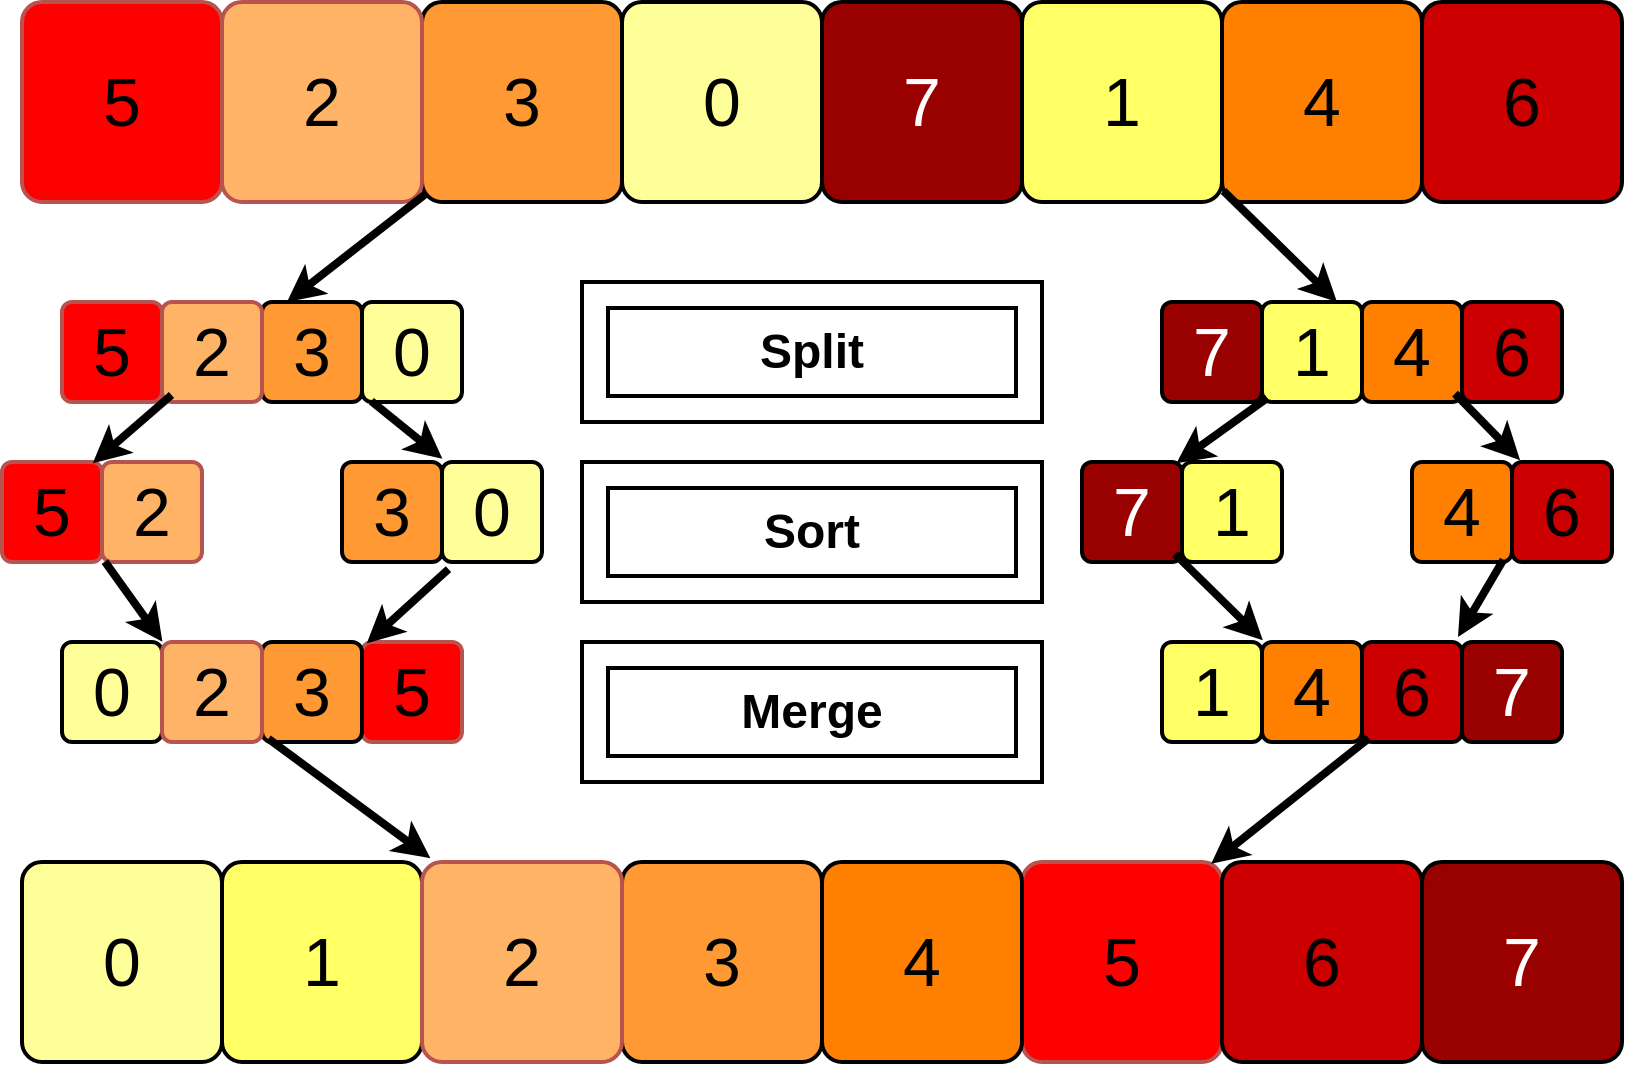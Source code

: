 <mxfile version="12.0.0" pages="1"><diagram id="8fTWfYrRBzbbq541lGvA" name="Page-1"><mxGraphModel grid="1" dx="955" dy="514" gridSize="10" guides="1" tooltips="1" connect="1" arrows="1" fold="1" page="1" pageScale="1" pageWidth="827" pageHeight="1169" math="0" shadow="0"><root><mxCell id="0"/><mxCell id="1" parent="0"/><mxCell id="8YFrUqNHryftR00nZT_e-1" value="&lt;font style=&quot;font-size: 34px&quot;&gt;5&lt;/font&gt;" parent="1" vertex="1" style="strokeWidth=2;rounded=1;arcSize=10;whiteSpace=wrap;html=1;align=center;fontSize=14;fillColor=#FF0000;strokeColor=#b85450;"><mxGeometry as="geometry" y="20" x="20" height="100" width="100"/></mxCell><mxCell id="8YFrUqNHryftR00nZT_e-2" value="&lt;font color=&quot;#ffffff&quot; style=&quot;font-size: 34px&quot;&gt;7&lt;/font&gt;" parent="1" vertex="1" style="strokeWidth=2;rounded=1;arcSize=10;whiteSpace=wrap;html=1;align=center;fontSize=14;fillColor=#990000;strokeColor=#000000;"><mxGeometry as="geometry" y="20" x="420" height="100" width="100"/></mxCell><mxCell id="8YFrUqNHryftR00nZT_e-4" value="&lt;font style=&quot;font-size: 34px&quot;&gt;3&lt;/font&gt;" parent="1" vertex="1" style="strokeWidth=2;rounded=1;arcSize=10;whiteSpace=wrap;html=1;align=center;fontSize=14;fillColor=#FF9933;"><mxGeometry as="geometry" y="20" x="220" height="100" width="100"/></mxCell><mxCell id="8YFrUqNHryftR00nZT_e-5" value="&lt;font style=&quot;font-size: 34px&quot;&gt;0&lt;/font&gt;" parent="1" vertex="1" style="strokeWidth=2;rounded=1;arcSize=10;whiteSpace=wrap;html=1;align=center;fontSize=14;fillColor=#FFFF99;"><mxGeometry as="geometry" y="20" x="320" height="100" width="100"/></mxCell><mxCell id="8YFrUqNHryftR00nZT_e-6" value="&lt;font style=&quot;font-size: 34px&quot;&gt;1&lt;/font&gt;" parent="1" vertex="1" style="strokeWidth=2;rounded=1;arcSize=10;whiteSpace=wrap;html=1;align=center;fontSize=14;fillColor=#FFFF66;"><mxGeometry as="geometry" y="20" x="520" height="100" width="100"/></mxCell><mxCell id="8YFrUqNHryftR00nZT_e-7" value="&lt;font style=&quot;font-size: 34px&quot;&gt;2&lt;/font&gt;" parent="1" vertex="1" style="strokeWidth=2;rounded=1;arcSize=10;whiteSpace=wrap;html=1;align=center;fontSize=14;fillColor=#FFB366;strokeColor=#b85450;"><mxGeometry as="geometry" y="20" x="120" height="100" width="100"/></mxCell><mxCell id="8YFrUqNHryftR00nZT_e-8" value="&lt;font style=&quot;font-size: 34px&quot;&gt;4&lt;/font&gt;" parent="1" vertex="1" style="strokeWidth=2;rounded=1;arcSize=10;whiteSpace=wrap;html=1;align=center;fontSize=14;fillColor=#FF8000;"><mxGeometry as="geometry" y="20" x="620" height="100" width="100"/></mxCell><mxCell id="8YFrUqNHryftR00nZT_e-9" value="&lt;font style=&quot;font-size: 34px&quot;&gt;6&lt;/font&gt;" parent="1" vertex="1" style="strokeWidth=2;rounded=1;arcSize=10;whiteSpace=wrap;html=1;align=center;fontSize=14;fillColor=#CC0000;"><mxGeometry as="geometry" y="20" x="720" height="100" width="100"/></mxCell><mxCell id="8YFrUqNHryftR00nZT_e-14" value="&lt;font style=&quot;font-size: 34px&quot;&gt;5&lt;/font&gt;" parent="1" vertex="1" style="strokeWidth=2;rounded=1;arcSize=10;whiteSpace=wrap;html=1;align=center;fontSize=14;fillColor=#FF0000;strokeColor=#b85450;"><mxGeometry as="geometry" y="170" x="40" height="50" width="50"/></mxCell><mxCell id="8YFrUqNHryftR00nZT_e-15" value="&lt;font style=&quot;font-size: 34px&quot;&gt;3&lt;/font&gt;" parent="1" vertex="1" style="strokeWidth=2;rounded=1;arcSize=10;whiteSpace=wrap;html=1;align=center;fontSize=14;fillColor=#FF9933;"><mxGeometry as="geometry" y="170" x="140" height="50" width="50"/></mxCell><mxCell id="8YFrUqNHryftR00nZT_e-16" value="&lt;font style=&quot;font-size: 34px&quot;&gt;0&lt;/font&gt;" parent="1" vertex="1" style="strokeWidth=2;rounded=1;arcSize=10;whiteSpace=wrap;html=1;align=center;fontSize=14;fillColor=#FFFF99;"><mxGeometry as="geometry" y="170" x="190" height="50" width="50"/></mxCell><mxCell id="8YFrUqNHryftR00nZT_e-17" value="&lt;font style=&quot;font-size: 34px&quot;&gt;2&lt;/font&gt;" parent="1" vertex="1" style="strokeWidth=2;rounded=1;arcSize=10;whiteSpace=wrap;html=1;align=center;fontSize=14;fillColor=#FFB366;strokeColor=#b85450;"><mxGeometry as="geometry" y="170" x="90" height="50" width="50"/></mxCell><mxCell id="8YFrUqNHryftR00nZT_e-18" value="&lt;font color=&quot;#ffffff&quot; style=&quot;font-size: 34px&quot;&gt;7&lt;/font&gt;" parent="1" vertex="1" style="strokeWidth=2;rounded=1;arcSize=10;whiteSpace=wrap;html=1;align=center;fontSize=14;fillColor=#990000;strokeColor=#000000;"><mxGeometry as="geometry" y="170" x="590" height="50" width="50"/></mxCell><mxCell id="8YFrUqNHryftR00nZT_e-19" value="&lt;font style=&quot;font-size: 34px&quot;&gt;1&lt;/font&gt;" parent="1" vertex="1" style="strokeWidth=2;rounded=1;arcSize=10;whiteSpace=wrap;html=1;align=center;fontSize=14;fillColor=#FFFF66;"><mxGeometry as="geometry" y="170" x="640" height="50" width="50"/></mxCell><mxCell id="8YFrUqNHryftR00nZT_e-20" value="&lt;font style=&quot;font-size: 34px&quot;&gt;4&lt;/font&gt;" parent="1" vertex="1" style="strokeWidth=2;rounded=1;arcSize=10;whiteSpace=wrap;html=1;align=center;fontSize=14;fillColor=#FF8000;"><mxGeometry as="geometry" y="170" x="690" height="50" width="50"/></mxCell><mxCell id="8YFrUqNHryftR00nZT_e-21" value="&lt;font style=&quot;font-size: 34px&quot;&gt;6&lt;/font&gt;" parent="1" vertex="1" style="strokeWidth=2;rounded=1;arcSize=10;whiteSpace=wrap;html=1;align=center;fontSize=14;fillColor=#CC0000;"><mxGeometry as="geometry" y="170" x="740" height="50" width="50"/></mxCell><mxCell id="8YFrUqNHryftR00nZT_e-22" value="&lt;font style=&quot;font-size: 34px&quot;&gt;5&lt;/font&gt;" parent="1" vertex="1" style="strokeWidth=2;rounded=1;arcSize=10;whiteSpace=wrap;html=1;align=center;fontSize=14;fillColor=#FF0000;strokeColor=#b85450;"><mxGeometry as="geometry" y="250" x="10" height="50" width="50"/></mxCell><mxCell id="8YFrUqNHryftR00nZT_e-23" value="&lt;font style=&quot;font-size: 34px&quot;&gt;3&lt;/font&gt;" parent="1" vertex="1" style="strokeWidth=2;rounded=1;arcSize=10;whiteSpace=wrap;html=1;align=center;fontSize=14;fillColor=#FF9933;"><mxGeometry as="geometry" y="250" x="180" height="50" width="50"/></mxCell><mxCell id="8YFrUqNHryftR00nZT_e-24" value="&lt;font style=&quot;font-size: 34px&quot;&gt;0&lt;/font&gt;" parent="1" vertex="1" style="strokeWidth=2;rounded=1;arcSize=10;whiteSpace=wrap;html=1;align=center;fontSize=14;fillColor=#FFFF99;"><mxGeometry as="geometry" y="250" x="230" height="50" width="50"/></mxCell><mxCell id="8YFrUqNHryftR00nZT_e-25" value="&lt;font style=&quot;font-size: 34px&quot;&gt;2&lt;/font&gt;" parent="1" vertex="1" style="strokeWidth=2;rounded=1;arcSize=10;whiteSpace=wrap;html=1;align=center;fontSize=14;fillColor=#FFB366;strokeColor=#b85450;"><mxGeometry as="geometry" y="250" x="60" height="50" width="50"/></mxCell><mxCell id="8YFrUqNHryftR00nZT_e-26" value="&lt;font color=&quot;#ffffff&quot; style=&quot;font-size: 34px&quot;&gt;7&lt;/font&gt;" parent="1" vertex="1" style="strokeWidth=2;rounded=1;arcSize=10;whiteSpace=wrap;html=1;align=center;fontSize=14;fillColor=#990000;strokeColor=#000000;"><mxGeometry as="geometry" y="250" x="550" height="50" width="50"/></mxCell><mxCell id="8YFrUqNHryftR00nZT_e-27" value="&lt;font style=&quot;font-size: 34px&quot;&gt;1&lt;/font&gt;" parent="1" vertex="1" style="strokeWidth=2;rounded=1;arcSize=10;whiteSpace=wrap;html=1;align=center;fontSize=14;fillColor=#FFFF66;"><mxGeometry as="geometry" y="250" x="600" height="50" width="50"/></mxCell><mxCell id="8YFrUqNHryftR00nZT_e-28" value="&lt;font style=&quot;font-size: 34px&quot;&gt;4&lt;/font&gt;" parent="1" vertex="1" style="strokeWidth=2;rounded=1;arcSize=10;whiteSpace=wrap;html=1;align=center;fontSize=14;fillColor=#FF8000;"><mxGeometry as="geometry" y="250" x="715" height="50" width="50"/></mxCell><mxCell id="8YFrUqNHryftR00nZT_e-29" value="&lt;font style=&quot;font-size: 34px&quot;&gt;6&lt;/font&gt;" parent="1" vertex="1" style="strokeWidth=2;rounded=1;arcSize=10;whiteSpace=wrap;html=1;align=center;fontSize=14;fillColor=#CC0000;"><mxGeometry as="geometry" y="250" x="765" height="50" width="50"/></mxCell><mxCell id="8YFrUqNHryftR00nZT_e-32" value="&lt;font style=&quot;font-size: 34px&quot;&gt;5&lt;/font&gt;" parent="1" vertex="1" style="strokeWidth=2;rounded=1;arcSize=10;whiteSpace=wrap;html=1;align=center;fontSize=14;fillColor=#FF0000;strokeColor=#b85450;"><mxGeometry as="geometry" y="340" x="190" height="50" width="50"/></mxCell><mxCell id="8YFrUqNHryftR00nZT_e-33" value="&lt;font style=&quot;font-size: 34px&quot;&gt;3&lt;/font&gt;" parent="1" vertex="1" style="strokeWidth=2;rounded=1;arcSize=10;whiteSpace=wrap;html=1;align=center;fontSize=14;fillColor=#FF9933;"><mxGeometry as="geometry" y="340" x="140" height="50" width="50"/></mxCell><mxCell id="8YFrUqNHryftR00nZT_e-34" value="&lt;font style=&quot;font-size: 34px&quot;&gt;0&lt;/font&gt;" parent="1" vertex="1" style="strokeWidth=2;rounded=1;arcSize=10;whiteSpace=wrap;html=1;align=center;fontSize=14;fillColor=#FFFF99;"><mxGeometry as="geometry" y="340" x="40" height="50" width="50"/></mxCell><mxCell id="8YFrUqNHryftR00nZT_e-35" value="&lt;font style=&quot;font-size: 34px&quot;&gt;2&lt;/font&gt;" parent="1" vertex="1" style="strokeWidth=2;rounded=1;arcSize=10;whiteSpace=wrap;html=1;align=center;fontSize=14;fillColor=#FFB366;strokeColor=#b85450;"><mxGeometry as="geometry" y="340" x="90" height="50" width="50"/></mxCell><mxCell id="8YFrUqNHryftR00nZT_e-36" value="&lt;font color=&quot;#ffffff&quot; style=&quot;font-size: 34px&quot;&gt;7&lt;/font&gt;" parent="1" vertex="1" style="strokeWidth=2;rounded=1;arcSize=10;whiteSpace=wrap;html=1;align=center;fontSize=14;fillColor=#990000;strokeColor=#000000;"><mxGeometry as="geometry" y="340" x="740" height="50" width="50"/></mxCell><mxCell id="8YFrUqNHryftR00nZT_e-37" value="&lt;font style=&quot;font-size: 34px&quot;&gt;1&lt;/font&gt;" parent="1" vertex="1" style="strokeWidth=2;rounded=1;arcSize=10;whiteSpace=wrap;html=1;align=center;fontSize=14;fillColor=#FFFF66;"><mxGeometry as="geometry" y="340" x="590" height="50" width="50"/></mxCell><mxCell id="8YFrUqNHryftR00nZT_e-38" value="&lt;font style=&quot;font-size: 34px&quot;&gt;4&lt;/font&gt;" parent="1" vertex="1" style="strokeWidth=2;rounded=1;arcSize=10;whiteSpace=wrap;html=1;align=center;fontSize=14;fillColor=#FF8000;"><mxGeometry as="geometry" y="340" x="640" height="50" width="50"/></mxCell><mxCell id="8YFrUqNHryftR00nZT_e-39" value="&lt;font style=&quot;font-size: 34px&quot;&gt;6&lt;/font&gt;" parent="1" vertex="1" style="strokeWidth=2;rounded=1;arcSize=10;whiteSpace=wrap;html=1;align=center;fontSize=14;fillColor=#CC0000;"><mxGeometry as="geometry" y="340" x="690" height="50" width="50"/></mxCell><mxCell id="8YFrUqNHryftR00nZT_e-40" value="&lt;font style=&quot;font-size: 34px&quot;&gt;5&lt;/font&gt;" parent="1" vertex="1" style="strokeWidth=2;rounded=1;arcSize=10;whiteSpace=wrap;html=1;align=center;fontSize=14;fillColor=#FF0000;strokeColor=#b85450;"><mxGeometry as="geometry" y="450" x="520" height="100" width="100"/></mxCell><mxCell id="8YFrUqNHryftR00nZT_e-41" value="&lt;font color=&quot;#ffffff&quot; style=&quot;font-size: 34px&quot;&gt;7&lt;/font&gt;" parent="1" vertex="1" style="strokeWidth=2;rounded=1;arcSize=10;whiteSpace=wrap;html=1;align=center;fontSize=14;fillColor=#990000;strokeColor=#000000;"><mxGeometry as="geometry" y="450" x="720" height="100" width="100"/></mxCell><mxCell id="8YFrUqNHryftR00nZT_e-42" value="&lt;font style=&quot;font-size: 34px&quot;&gt;3&lt;/font&gt;" parent="1" vertex="1" style="strokeWidth=2;rounded=1;arcSize=10;whiteSpace=wrap;html=1;align=center;fontSize=14;fillColor=#FF9933;"><mxGeometry as="geometry" y="450" x="320" height="100" width="100"/></mxCell><mxCell id="8YFrUqNHryftR00nZT_e-43" value="&lt;font style=&quot;font-size: 34px&quot;&gt;0&lt;/font&gt;" parent="1" vertex="1" style="strokeWidth=2;rounded=1;arcSize=10;whiteSpace=wrap;html=1;align=center;fontSize=14;fillColor=#FFFF99;"><mxGeometry as="geometry" y="450" x="20" height="100" width="100"/></mxCell><mxCell id="8YFrUqNHryftR00nZT_e-44" value="&lt;font style=&quot;font-size: 34px&quot;&gt;1&lt;/font&gt;" parent="1" vertex="1" style="strokeWidth=2;rounded=1;arcSize=10;whiteSpace=wrap;html=1;align=center;fontSize=14;fillColor=#FFFF66;"><mxGeometry as="geometry" y="450" x="120" height="100" width="100"/></mxCell><mxCell id="8YFrUqNHryftR00nZT_e-45" value="&lt;font style=&quot;font-size: 34px&quot;&gt;2&lt;/font&gt;" parent="1" vertex="1" style="strokeWidth=2;rounded=1;arcSize=10;whiteSpace=wrap;html=1;align=center;fontSize=14;fillColor=#FFB366;strokeColor=#b85450;"><mxGeometry as="geometry" y="450" x="220" height="100" width="100"/></mxCell><mxCell id="8YFrUqNHryftR00nZT_e-46" value="&lt;font style=&quot;font-size: 34px&quot;&gt;4&lt;/font&gt;" parent="1" vertex="1" style="strokeWidth=2;rounded=1;arcSize=10;whiteSpace=wrap;html=1;align=center;fontSize=14;fillColor=#FF8000;"><mxGeometry as="geometry" y="450" x="420" height="100" width="100"/></mxCell><mxCell id="8YFrUqNHryftR00nZT_e-47" value="&lt;font style=&quot;font-size: 34px&quot;&gt;6&lt;/font&gt;" parent="1" vertex="1" style="strokeWidth=2;rounded=1;arcSize=10;whiteSpace=wrap;html=1;align=center;fontSize=14;fillColor=#CC0000;"><mxGeometry as="geometry" y="450" x="620" height="100" width="100"/></mxCell><mxCell id="8YFrUqNHryftR00nZT_e-48" value="" parent="1" style="endArrow=classic;html=1;exitX=0.019;exitY=0.959;exitDx=0;exitDy=0;exitPerimeter=0;entryX=0.25;entryY=0;entryDx=0;entryDy=0;strokeWidth=4;" edge="1" source="8YFrUqNHryftR00nZT_e-4" target="8YFrUqNHryftR00nZT_e-15"><mxGeometry as="geometry" height="50" width="50" relative="1"><mxPoint as="sourcePoint" y="620" x="10"/><mxPoint as="targetPoint" y="570" x="60"/></mxGeometry></mxCell><mxCell id="8YFrUqNHryftR00nZT_e-49" value="" parent="1" style="endArrow=classic;html=1;exitX=0.007;exitY=0.944;exitDx=0;exitDy=0;exitPerimeter=0;entryX=0.75;entryY=0;entryDx=0;entryDy=0;strokeWidth=4;" edge="1" source="8YFrUqNHryftR00nZT_e-8" target="8YFrUqNHryftR00nZT_e-19"><mxGeometry as="geometry" height="50" width="50" relative="1"><mxPoint as="sourcePoint" y="125.9" x="231.9"/><mxPoint as="targetPoint" y="180" x="162.5"/></mxGeometry></mxCell><mxCell id="8YFrUqNHryftR00nZT_e-50" value="" parent="1" style="endArrow=classic;html=1;exitX=0.093;exitY=0.991;exitDx=0;exitDy=0;exitPerimeter=0;entryX=0.004;entryY=-0.033;entryDx=0;entryDy=0;strokeWidth=4;entryPerimeter=0;" edge="1" source="8YFrUqNHryftR00nZT_e-16" target="8YFrUqNHryftR00nZT_e-24"><mxGeometry as="geometry" height="50" width="50" relative="1"><mxPoint as="sourcePoint" y="135.9" x="241.9"/><mxPoint as="targetPoint" y="190" x="172.5"/></mxGeometry></mxCell><mxCell id="8YFrUqNHryftR00nZT_e-51" value="" parent="1" style="endArrow=classic;html=1;exitX=0.095;exitY=0.931;exitDx=0;exitDy=0;entryX=0.908;entryY=0.012;entryDx=0;entryDy=0;strokeWidth=4;entryPerimeter=0;exitPerimeter=0;" edge="1" source="8YFrUqNHryftR00nZT_e-17" target="8YFrUqNHryftR00nZT_e-22"><mxGeometry as="geometry" height="50" width="50" relative="1"><mxPoint as="sourcePoint" y="145.9" x="251.9"/><mxPoint as="targetPoint" y="200" x="182.5"/></mxGeometry></mxCell><mxCell id="8YFrUqNHryftR00nZT_e-52" value="" parent="1" style="endArrow=classic;html=1;exitX=0.065;exitY=1.071;exitDx=0;exitDy=0;exitPerimeter=0;entryX=0.048;entryY=0.013;entryDx=0;entryDy=0;strokeWidth=4;entryPerimeter=0;" edge="1" source="8YFrUqNHryftR00nZT_e-24" target="8YFrUqNHryftR00nZT_e-32"><mxGeometry as="geometry" height="50" width="50" relative="1"><mxPoint as="sourcePoint" y="155.9" x="261.9"/><mxPoint as="targetPoint" y="210" x="192.5"/></mxGeometry></mxCell><mxCell id="8YFrUqNHryftR00nZT_e-53" value="" parent="1" style="endArrow=classic;html=1;exitX=0.029;exitY=0.996;exitDx=0;exitDy=0;exitPerimeter=0;entryX=0.004;entryY=-0.002;entryDx=0;entryDy=0;strokeWidth=4;entryPerimeter=0;" edge="1" source="8YFrUqNHryftR00nZT_e-25" target="8YFrUqNHryftR00nZT_e-35"><mxGeometry as="geometry" height="50" width="50" relative="1"><mxPoint as="sourcePoint" y="165.9" x="271.9"/><mxPoint as="targetPoint" y="220" x="202.5"/></mxGeometry></mxCell><mxCell id="8YFrUqNHryftR00nZT_e-54" value="" parent="1" style="endArrow=classic;html=1;exitX=0.064;exitY=0.967;exitDx=0;exitDy=0;exitPerimeter=0;entryX=0.042;entryY=-0.019;entryDx=0;entryDy=0;strokeWidth=4;entryPerimeter=0;" edge="1" source="8YFrUqNHryftR00nZT_e-33" target="8YFrUqNHryftR00nZT_e-45"><mxGeometry as="geometry" height="50" width="50" relative="1"><mxPoint as="sourcePoint" y="175.9" x="281.9"/><mxPoint as="targetPoint" y="230" x="212.5"/></mxGeometry></mxCell><mxCell id="8YFrUqNHryftR00nZT_e-55" value="" parent="1" style="endArrow=classic;html=1;exitX=0.053;exitY=0.961;exitDx=0;exitDy=0;exitPerimeter=0;entryX=0.945;entryY=0.012;entryDx=0;entryDy=0;strokeWidth=4;entryPerimeter=0;" edge="1" source="8YFrUqNHryftR00nZT_e-19" target="8YFrUqNHryftR00nZT_e-26"><mxGeometry as="geometry" height="50" width="50" relative="1"><mxPoint as="sourcePoint" y="185.9" x="291.9"/><mxPoint as="targetPoint" y="240" x="222.5"/></mxGeometry></mxCell><mxCell id="8YFrUqNHryftR00nZT_e-56" value="" parent="1" style="endArrow=classic;html=1;exitX=0.93;exitY=0.916;exitDx=0;exitDy=0;exitPerimeter=0;entryX=1.081;entryY=-0.018;entryDx=0;entryDy=0;strokeWidth=4;entryPerimeter=0;" edge="1" source="8YFrUqNHryftR00nZT_e-20" target="8YFrUqNHryftR00nZT_e-28"><mxGeometry as="geometry" height="50" width="50" relative="1"><mxPoint as="sourcePoint" y="195.9" x="301.9"/><mxPoint as="targetPoint" y="250" x="232.5"/></mxGeometry></mxCell><mxCell id="8YFrUqNHryftR00nZT_e-57" value="" parent="1" style="endArrow=classic;html=1;exitX=0.93;exitY=0.92;exitDx=0;exitDy=0;exitPerimeter=0;entryX=0.008;entryY=-0.017;entryDx=0;entryDy=0;strokeWidth=4;entryPerimeter=0;" edge="1" source="8YFrUqNHryftR00nZT_e-26" target="8YFrUqNHryftR00nZT_e-38"><mxGeometry as="geometry" height="50" width="50" relative="1"><mxPoint as="sourcePoint" y="205.9" x="311.9"/><mxPoint as="targetPoint" y="260" x="242.5"/></mxGeometry></mxCell><mxCell id="8YFrUqNHryftR00nZT_e-60" value="" parent="1" style="endArrow=classic;html=1;exitX=0.914;exitY=0.977;exitDx=0;exitDy=0;exitPerimeter=0;entryX=0.96;entryY=-0.051;entryDx=0;entryDy=0;strokeWidth=4;entryPerimeter=0;" edge="1" source="8YFrUqNHryftR00nZT_e-28" target="8YFrUqNHryftR00nZT_e-39"><mxGeometry as="geometry" height="50" width="50" relative="1"><mxPoint as="sourcePoint" y="306" x="606.5"/><mxPoint as="targetPoint" y="349.15" x="650.4"/></mxGeometry></mxCell><mxCell id="8YFrUqNHryftR00nZT_e-61" value="" parent="1" style="endArrow=classic;html=1;exitX=1.067;exitY=0.963;exitDx=0;exitDy=0;exitPerimeter=0;entryX=0.946;entryY=0.009;entryDx=0;entryDy=0;strokeWidth=4;entryPerimeter=0;" edge="1" source="8YFrUqNHryftR00nZT_e-38" target="8YFrUqNHryftR00nZT_e-40"><mxGeometry as="geometry" height="50" width="50" relative="1"><mxPoint as="sourcePoint" y="316" x="616.5"/><mxPoint as="targetPoint" y="359.15" x="660.4"/></mxGeometry></mxCell><mxCell id="8YFrUqNHryftR00nZT_e-66" value="&lt;font style=&quot;font-size: 24px&quot;&gt;&lt;b&gt;Split&lt;/b&gt;&lt;/font&gt;" parent="1" vertex="1" style="shape=ext;strokeWidth=2;margin=10;double=1;whiteSpace=wrap;html=1;align=center;fontSize=14;fillColor=#FFFFFF;"><mxGeometry as="geometry" y="160" x="300" height="70" width="230"/></mxCell><mxCell id="8YFrUqNHryftR00nZT_e-67" value="&lt;b&gt;&lt;font style=&quot;font-size: 24px&quot;&gt;Sort&lt;/font&gt;&lt;/b&gt;" parent="1" vertex="1" style="shape=ext;strokeWidth=2;margin=10;double=1;whiteSpace=wrap;html=1;align=center;fontSize=14;fillColor=#FFFFFF;"><mxGeometry as="geometry" y="250" x="300" height="70" width="230"/></mxCell><mxCell id="8YFrUqNHryftR00nZT_e-68" value="&lt;b&gt;&lt;font style=&quot;font-size: 24px&quot;&gt;Merge&lt;/font&gt;&lt;/b&gt;" parent="1" vertex="1" style="shape=ext;strokeWidth=2;margin=10;double=1;whiteSpace=wrap;html=1;align=center;fontSize=14;fillColor=#FFFFFF;"><mxGeometry as="geometry" y="340" x="300" height="70" width="230"/></mxCell></root></mxGraphModel></diagram></mxfile>